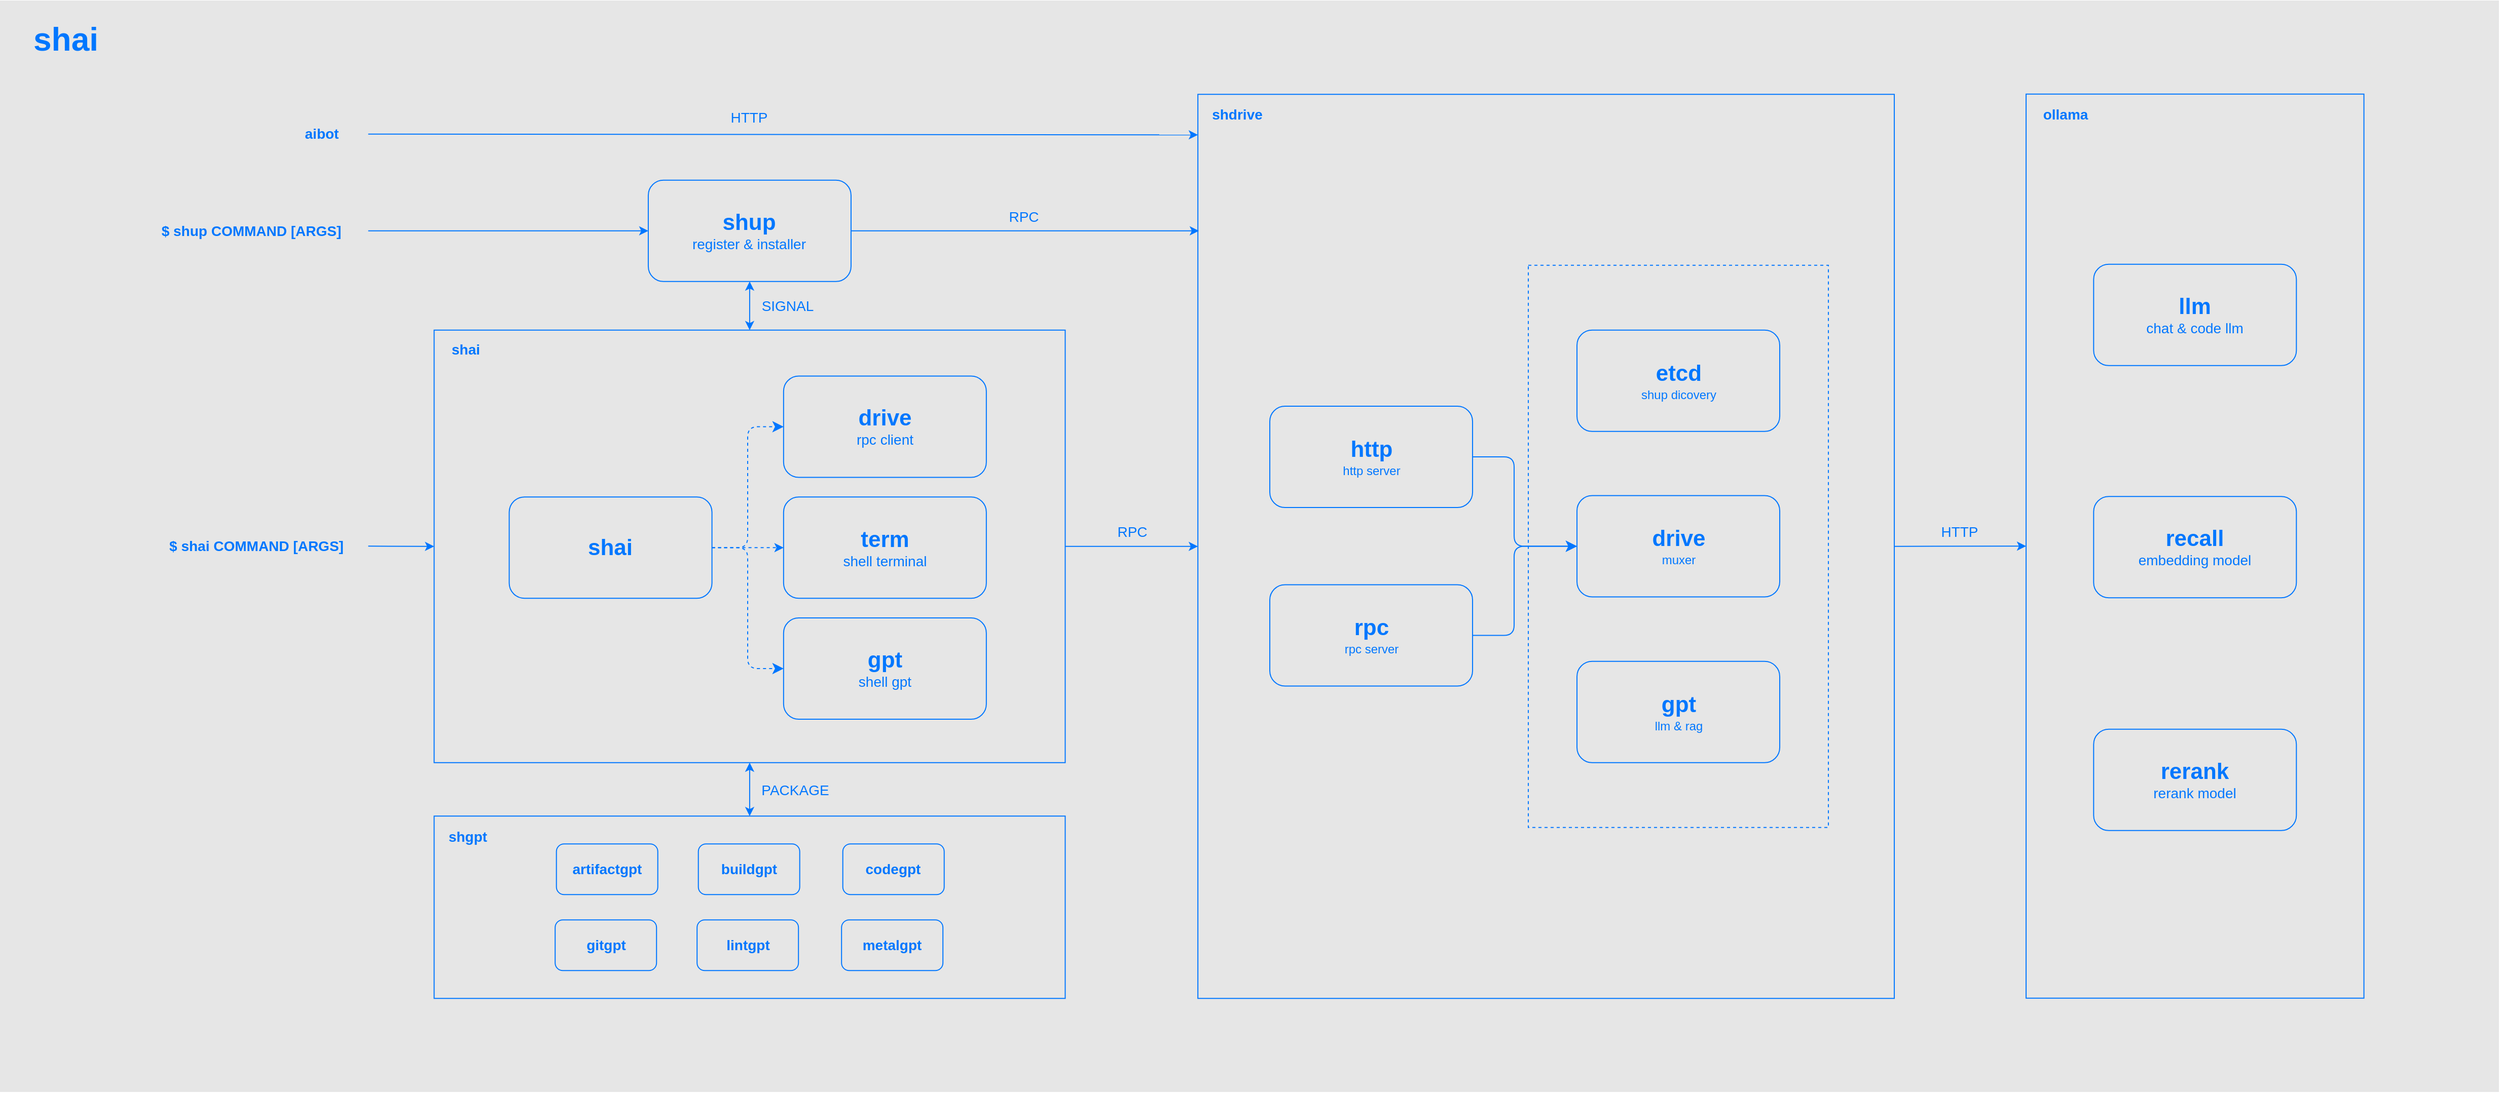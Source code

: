 <mxfile scale="2" border="0">
    <diagram id="lRwunp---gVruRk167lT" name="Page-1">
        <mxGraphModel dx="2110" dy="817" grid="0" gridSize="10" guides="1" tooltips="1" connect="1" arrows="1" fold="1" page="1" pageScale="1" pageWidth="850" pageHeight="1100" math="0" shadow="0">
            <root>
                <mxCell id="0"/>
                <mxCell id="1" parent="0"/>
                <mxCell id="4" value="" style="rounded=0;whiteSpace=wrap;html=1;strokeColor=none;fillColor=#E6E6E6;" parent="1" vertex="1">
                    <mxGeometry x="-70" y="302.5" width="2465" height="1077.5" as="geometry"/>
                </mxCell>
                <mxCell id="15" value="&lt;font color=&quot;#0077ff&quot; style=&quot;&quot;&gt;&lt;br&gt;&lt;/font&gt;" style="rounded=0;whiteSpace=wrap;html=1;strokeColor=#0077FF;fillColor=none;shadow=0;" parent="1" vertex="1">
                    <mxGeometry x="1111.59" y="395.13" width="686.94" height="892.5" as="geometry"/>
                </mxCell>
                <mxCell id="82" value="" style="rounded=0;whiteSpace=wrap;html=1;fillColor=none;dashed=1;strokeColor=#0077FF;" parent="1" vertex="1">
                    <mxGeometry x="1437.53" y="563.88" width="296" height="555" as="geometry"/>
                </mxCell>
                <mxCell id="24" value="&lt;font color=&quot;#0077ff&quot; style=&quot;&quot;&gt;&lt;br&gt;&lt;/font&gt;" style="rounded=0;whiteSpace=wrap;html=1;strokeColor=#0077FF;fillColor=none;shadow=0;" parent="1" vertex="1">
                    <mxGeometry x="358.22" y="1107.63" width="622.5" height="180" as="geometry"/>
                </mxCell>
                <mxCell id="14" value="" style="rounded=0;whiteSpace=wrap;html=1;strokeColor=#0077FF;fontSize=14;fontColor=#0077FF;fillColor=none;" parent="1" vertex="1">
                    <mxGeometry x="358.22" y="627.88" width="622.5" height="427" as="geometry"/>
                </mxCell>
                <mxCell id="2" value="&lt;font color=&quot;#0077ff&quot; style=&quot;&quot;&gt;&lt;span style=&quot;font-weight: bold; font-size: 22px;&quot;&gt;shai&lt;/span&gt;&lt;br&gt;&lt;/font&gt;" style="rounded=1;whiteSpace=wrap;html=1;strokeColor=#0077FF;fillColor=none;shadow=0;" parent="1" vertex="1">
                    <mxGeometry x="432.29" y="792.62" width="200" height="100" as="geometry"/>
                </mxCell>
                <mxCell id="3" value="$&amp;nbsp;shai COMMAND [ARGS]" style="text;html=1;strokeColor=none;fillColor=none;align=center;verticalAlign=middle;whiteSpace=wrap;rounded=0;fontStyle=1;dashed=1;fontColor=#0077FF;fontSize=14;" parent="1" vertex="1">
                    <mxGeometry x="73.22" y="818.63" width="220" height="45" as="geometry"/>
                </mxCell>
                <mxCell id="5" value="$&amp;nbsp;shup COMMAND [ARGS]" style="text;html=1;strokeColor=none;fillColor=none;align=center;verticalAlign=middle;whiteSpace=wrap;rounded=0;fontStyle=1;dashed=1;fontColor=#0077FF;fontSize=14;" parent="1" vertex="1">
                    <mxGeometry x="63.22" y="507.38" width="230" height="45" as="geometry"/>
                </mxCell>
                <mxCell id="6" value="" style="endArrow=classic;html=1;fontSize=14;fontColor=#0077FF;entryX=0;entryY=0.5;entryDx=0;entryDy=0;exitX=1;exitY=0.5;exitDx=0;exitDy=0;strokeColor=#0077FF;" parent="1" source="3" target="14" edge="1">
                    <mxGeometry width="50" height="50" relative="1" as="geometry">
                        <mxPoint x="693.22" y="810.13" as="sourcePoint"/>
                        <mxPoint x="743.22" y="760.13" as="targetPoint"/>
                    </mxGeometry>
                </mxCell>
                <mxCell id="7" value="&lt;font color=&quot;#0077ff&quot; style=&quot;&quot;&gt;&lt;span style=&quot;font-weight: bold; font-size: 22px;&quot;&gt;shup&lt;/span&gt;&lt;br&gt;&lt;font style=&quot;font-size: 14px;&quot;&gt;register &amp;amp; installer&lt;/font&gt;&lt;br&gt;&lt;/font&gt;" style="rounded=1;whiteSpace=wrap;html=1;strokeColor=#0077FF;fillColor=none;shadow=0;" parent="1" vertex="1">
                    <mxGeometry x="569.47" y="479.88" width="200" height="100" as="geometry"/>
                </mxCell>
                <mxCell id="9" value="&lt;span style=&quot;border-color: var(--border-color); color: rgb(0, 119, 255); font-weight: bold; font-size: 22px;&quot;&gt;drive&lt;/span&gt;&lt;br style=&quot;border-color: var(--border-color); color: rgb(0, 119, 255);&quot;&gt;&lt;font color=&quot;#0077ff&quot; style=&quot;&quot;&gt;&lt;span style=&quot;font-size: 14px;&quot;&gt;rpc client&lt;/span&gt;&lt;br&gt;&lt;/font&gt;" style="rounded=1;whiteSpace=wrap;html=1;strokeColor=#0077FF;fillColor=none;shadow=0;" parent="1" vertex="1">
                    <mxGeometry x="702.92" y="673.25" width="200" height="100" as="geometry"/>
                </mxCell>
                <mxCell id="12" value="" style="endArrow=classic;html=1;fontSize=14;fontColor=#0077FF;entryX=0;entryY=0.5;entryDx=0;entryDy=0;exitX=1;exitY=0.5;exitDx=0;exitDy=0;strokeColor=#0077FF;" parent="1" source="5" target="7" edge="1">
                    <mxGeometry width="50" height="50" relative="1" as="geometry">
                        <mxPoint x="293.22" y="532.38" as="sourcePoint"/>
                        <mxPoint x="403.22" y="357.38" as="targetPoint"/>
                    </mxGeometry>
                </mxCell>
                <mxCell id="23" value="" style="endArrow=classic;html=1;fontSize=14;fontColor=#0077FF;exitX=1;exitY=0.5;exitDx=0;exitDy=0;strokeColor=#0077FF;entryX=0;entryY=0.5;entryDx=0;entryDy=0;" parent="1" source="15" target="65" edge="1">
                    <mxGeometry width="50" height="50" relative="1" as="geometry">
                        <mxPoint x="1365.97" y="881.13" as="sourcePoint"/>
                        <mxPoint x="1470.72" y="875.13" as="targetPoint"/>
                    </mxGeometry>
                </mxCell>
                <mxCell id="25" value="&lt;font color=&quot;#0077ff&quot; style=&quot;&quot;&gt;&lt;b style=&quot;&quot;&gt;&lt;font style=&quot;font-size: 14px;&quot;&gt;artifactgpt&lt;/font&gt;&lt;/b&gt;&lt;br&gt;&lt;/font&gt;" style="rounded=1;whiteSpace=wrap;html=1;strokeColor=#0077FF;fillColor=none;shadow=0;" parent="1" vertex="1">
                    <mxGeometry x="478.85" y="1135.13" width="100" height="50" as="geometry"/>
                </mxCell>
                <mxCell id="26" value="&lt;font color=&quot;#0077ff&quot; style=&quot;&quot;&gt;&lt;b style=&quot;&quot;&gt;&lt;font style=&quot;font-size: 14px;&quot;&gt;buildgpt&lt;/font&gt;&lt;/b&gt;&lt;br&gt;&lt;/font&gt;" style="rounded=1;whiteSpace=wrap;html=1;strokeColor=#0077FF;fillColor=none;shadow=0;" parent="1" vertex="1">
                    <mxGeometry x="618.85" y="1135.13" width="100" height="50" as="geometry"/>
                </mxCell>
                <mxCell id="27" value="&lt;font color=&quot;#0077ff&quot; style=&quot;&quot;&gt;&lt;b style=&quot;&quot;&gt;&lt;font style=&quot;font-size: 14px;&quot;&gt;codegpt&lt;/font&gt;&lt;/b&gt;&lt;br&gt;&lt;/font&gt;" style="rounded=1;whiteSpace=wrap;html=1;strokeColor=#0077FF;fillColor=none;shadow=0;" parent="1" vertex="1">
                    <mxGeometry x="761.35" y="1135.13" width="100" height="50" as="geometry"/>
                </mxCell>
                <mxCell id="28" value="&lt;font color=&quot;#0077ff&quot; style=&quot;&quot;&gt;&lt;b style=&quot;&quot;&gt;&lt;font style=&quot;font-size: 14px;&quot;&gt;gitgpt&lt;/font&gt;&lt;/b&gt;&lt;br&gt;&lt;/font&gt;" style="rounded=1;whiteSpace=wrap;html=1;strokeColor=#0077FF;fillColor=none;shadow=0;" parent="1" vertex="1">
                    <mxGeometry x="477.6" y="1210.13" width="100" height="50" as="geometry"/>
                </mxCell>
                <mxCell id="29" value="&lt;font color=&quot;#0077ff&quot; style=&quot;&quot;&gt;&lt;b style=&quot;&quot;&gt;&lt;font style=&quot;font-size: 14px;&quot;&gt;lintgpt&lt;/font&gt;&lt;/b&gt;&lt;br&gt;&lt;/font&gt;" style="rounded=1;whiteSpace=wrap;html=1;strokeColor=#0077FF;fillColor=none;shadow=0;" parent="1" vertex="1">
                    <mxGeometry x="617.6" y="1210.13" width="100" height="50" as="geometry"/>
                </mxCell>
                <mxCell id="30" value="&lt;font color=&quot;#0077ff&quot; style=&quot;&quot;&gt;&lt;b style=&quot;&quot;&gt;&lt;font style=&quot;font-size: 14px;&quot;&gt;metalgpt&lt;/font&gt;&lt;/b&gt;&lt;br&gt;&lt;/font&gt;" style="rounded=1;whiteSpace=wrap;html=1;strokeColor=#0077FF;fillColor=none;shadow=0;" parent="1" vertex="1">
                    <mxGeometry x="760.1" y="1210.13" width="100" height="50" as="geometry"/>
                </mxCell>
                <mxCell id="33" value="shgpt" style="text;strokeColor=none;fillColor=none;html=1;fontSize=14;fontStyle=1;verticalAlign=middle;align=center;rounded=0;shadow=0;fontColor=#0077FF;" parent="1" vertex="1">
                    <mxGeometry x="358.22" y="1107.63" width="65" height="40" as="geometry"/>
                </mxCell>
                <mxCell id="34" value="shai" style="text;strokeColor=none;fillColor=none;html=1;fontSize=14;fontStyle=1;verticalAlign=middle;align=center;rounded=0;shadow=0;fontColor=#0077FF;" parent="1" vertex="1">
                    <mxGeometry x="358.22" y="626.63" width="62.5" height="40" as="geometry"/>
                </mxCell>
                <mxCell id="35" value="shdrive" style="text;strokeColor=none;fillColor=none;html=1;fontSize=14;fontStyle=1;verticalAlign=middle;align=center;rounded=0;shadow=0;fontColor=#0077FF;" parent="1" vertex="1">
                    <mxGeometry x="1111.59" y="395.13" width="77.5" height="40" as="geometry"/>
                </mxCell>
                <mxCell id="37" value="&lt;font color=&quot;#0077ff&quot; style=&quot;&quot;&gt;&lt;span style=&quot;font-weight: bold; font-size: 22px;&quot;&gt;gpt&lt;/span&gt;&lt;br&gt;&lt;font style=&quot;font-size: 14px;&quot;&gt;shell gpt&lt;/font&gt;&lt;br&gt;&lt;/font&gt;" style="rounded=1;whiteSpace=wrap;html=1;strokeColor=#0077FF;fillColor=none;shadow=0;" parent="1" vertex="1">
                    <mxGeometry x="702.92" y="912" width="200" height="100" as="geometry"/>
                </mxCell>
                <mxCell id="38" value="" style="edgeStyle=elbowEdgeStyle;elbow=horizontal;endArrow=classic;html=1;rounded=1;endSize=8;startSize=8;dashed=1;strokeColor=#0077FF;exitX=1;exitY=0.5;exitDx=0;exitDy=0;entryX=0;entryY=0.5;entryDx=0;entryDy=0;" parent="1" source="2" target="9" edge="1">
                    <mxGeometry width="50" height="50" relative="1" as="geometry">
                        <mxPoint x="993.54" y="1017.62" as="sourcePoint"/>
                        <mxPoint x="1043.54" y="967.62" as="targetPoint"/>
                    </mxGeometry>
                </mxCell>
                <mxCell id="39" value="" style="edgeStyle=elbowEdgeStyle;elbow=horizontal;endArrow=classic;html=1;rounded=1;endSize=8;startSize=8;dashed=1;strokeColor=#0077FF;exitX=1;exitY=0.5;exitDx=0;exitDy=0;entryX=0;entryY=0.5;entryDx=0;entryDy=0;" parent="1" source="2" target="37" edge="1">
                    <mxGeometry width="50" height="50" relative="1" as="geometry">
                        <mxPoint x="642.29" y="841.37" as="sourcePoint"/>
                        <mxPoint x="702.29" y="766.37" as="targetPoint"/>
                    </mxGeometry>
                </mxCell>
                <mxCell id="41" value="" style="endArrow=classic;startArrow=classic;html=1;rounded=1;strokeColor=#0077FF;entryX=0.5;entryY=0;entryDx=0;entryDy=0;exitX=0.5;exitY=1;exitDx=0;exitDy=0;" parent="1" source="7" target="14" edge="1">
                    <mxGeometry width="50" height="50" relative="1" as="geometry">
                        <mxPoint x="870.72" y="937.63" as="sourcePoint"/>
                        <mxPoint x="920.72" y="887.63" as="targetPoint"/>
                    </mxGeometry>
                </mxCell>
                <mxCell id="42" value="" style="endArrow=classic;startArrow=classic;html=1;rounded=1;strokeColor=#0077FF;entryX=0.5;entryY=0;entryDx=0;entryDy=0;exitX=0.5;exitY=1;exitDx=0;exitDy=0;" parent="1" source="14" target="24" edge="1">
                    <mxGeometry width="50" height="50" relative="1" as="geometry">
                        <mxPoint x="679.47" y="582.63" as="sourcePoint"/>
                        <mxPoint x="679.47" y="662.63" as="targetPoint"/>
                    </mxGeometry>
                </mxCell>
                <mxCell id="43" value="shai" style="text;html=1;strokeColor=none;fillColor=none;align=center;verticalAlign=middle;whiteSpace=wrap;rounded=0;fontSize=32;fontStyle=1;fontColor=#0077FF;" parent="1" vertex="1">
                    <mxGeometry x="-70" y="302.5" width="130" height="77.5" as="geometry"/>
                </mxCell>
                <mxCell id="44" value="&lt;span style=&quot;border-color: var(--border-color); color: rgb(0, 119, 255); font-weight: bold; font-size: 22px;&quot;&gt;term&lt;/span&gt;&lt;br style=&quot;border-color: var(--border-color); color: rgb(0, 119, 255);&quot;&gt;&lt;font style=&quot;border-color: var(--border-color); color: rgb(0, 119, 255); font-size: 14px;&quot;&gt;shell terminal&lt;/font&gt;&lt;font color=&quot;#0077ff&quot; style=&quot;&quot;&gt;&lt;br&gt;&lt;/font&gt;" style="rounded=1;whiteSpace=wrap;html=1;strokeColor=#0077FF;fillColor=none;shadow=0;" parent="1" vertex="1">
                    <mxGeometry x="702.92" y="792.62" width="200" height="100" as="geometry"/>
                </mxCell>
                <mxCell id="45" value="" style="endArrow=classic;html=1;fontSize=14;fontColor=#0077FF;entryX=0;entryY=0.5;entryDx=0;entryDy=0;exitX=1;exitY=0.5;exitDx=0;exitDy=0;strokeColor=#0077FF;dashed=1;" parent="1" source="2" target="44" edge="1">
                    <mxGeometry width="50" height="50" relative="1" as="geometry">
                        <mxPoint x="296.04" y="852.62" as="sourcePoint"/>
                        <mxPoint x="361.04" y="852.62" as="targetPoint"/>
                    </mxGeometry>
                </mxCell>
                <mxCell id="46" value="&lt;span style=&quot;color: rgb(0, 119, 255); font-size: 14px;&quot;&gt;SIGNAL&lt;/span&gt;" style="text;html=1;strokeColor=none;fillColor=none;align=center;verticalAlign=middle;whiteSpace=wrap;rounded=0;" parent="1" vertex="1">
                    <mxGeometry x="669.97" y="588.88" width="74" height="30" as="geometry"/>
                </mxCell>
                <mxCell id="49" value="&lt;span style=&quot;color: rgb(0, 119, 255); font-size: 14px;&quot;&gt;PACKAGE&lt;/span&gt;" style="text;html=1;strokeColor=none;fillColor=none;align=center;verticalAlign=middle;whiteSpace=wrap;rounded=0;" parent="1" vertex="1">
                    <mxGeometry x="669.97" y="1066.63" width="89" height="30" as="geometry"/>
                </mxCell>
                <mxCell id="50" value="&lt;span style=&quot;color: rgb(0, 119, 255); font-size: 14px;&quot;&gt;HTTP&lt;/span&gt;" style="text;html=1;strokeColor=none;fillColor=none;align=center;verticalAlign=middle;whiteSpace=wrap;rounded=0;" parent="1" vertex="1">
                    <mxGeometry x="1826" y="811.88" width="74" height="30" as="geometry"/>
                </mxCell>
                <mxCell id="48" value="&lt;span style=&quot;color: rgb(0, 119, 255); font-size: 14px;&quot;&gt;RPC&lt;/span&gt;" style="text;html=1;strokeColor=none;fillColor=none;align=center;verticalAlign=middle;whiteSpace=wrap;rounded=0;" parent="1" vertex="1">
                    <mxGeometry x="1009.59" y="811.88" width="74" height="30" as="geometry"/>
                </mxCell>
                <mxCell id="62" value="&lt;span style=&quot;border-color: var(--border-color); color: rgb(0, 119, 255); font-weight: bold; font-size: 22px;&quot;&gt;etcd&lt;br&gt;&lt;/span&gt;&lt;font color=&quot;#0077ff&quot; style=&quot;&quot;&gt;shup dicovery&lt;br&gt;&lt;/font&gt;" style="rounded=1;whiteSpace=wrap;html=1;strokeColor=#0077FF;fillColor=none;shadow=0;" parent="1" vertex="1">
                    <mxGeometry x="1485.53" y="627.88" width="200" height="100" as="geometry"/>
                </mxCell>
                <mxCell id="63" value="&lt;span style=&quot;border-color: var(--border-color); color: rgb(0, 119, 255); font-weight: bold; font-size: 22px;&quot;&gt;gpt&lt;br&gt;&lt;/span&gt;&lt;font color=&quot;#0077ff&quot; style=&quot;&quot;&gt;llm &amp;amp; rag&lt;br&gt;&lt;/font&gt;" style="rounded=1;whiteSpace=wrap;html=1;strokeColor=#0077FF;fillColor=none;shadow=0;" parent="1" vertex="1">
                    <mxGeometry x="1485.53" y="954.88" width="200" height="100" as="geometry"/>
                </mxCell>
                <mxCell id="64" value="&lt;span style=&quot;border-color: var(--border-color); color: rgb(0, 119, 255); font-weight: bold; font-size: 22px;&quot;&gt;drive&lt;br&gt;&lt;/span&gt;&lt;font color=&quot;#0077ff&quot; style=&quot;&quot;&gt;muxer&lt;br&gt;&lt;/font&gt;" style="rounded=1;whiteSpace=wrap;html=1;strokeColor=#0077FF;fillColor=none;shadow=0;" parent="1" vertex="1">
                    <mxGeometry x="1485.53" y="791.25" width="200" height="100" as="geometry"/>
                </mxCell>
                <mxCell id="65" value="&lt;font color=&quot;#0077ff&quot; style=&quot;&quot;&gt;&lt;br&gt;&lt;/font&gt;" style="rounded=0;whiteSpace=wrap;html=1;strokeColor=#0077FF;fillColor=none;shadow=0;" parent="1" vertex="1">
                    <mxGeometry x="1928.53" y="394.88" width="333.25" height="892.5" as="geometry"/>
                </mxCell>
                <mxCell id="66" value="ollama" style="text;strokeColor=none;fillColor=none;html=1;fontSize=14;fontStyle=1;verticalAlign=middle;align=center;rounded=0;shadow=0;fontColor=#0077FF;" parent="1" vertex="1">
                    <mxGeometry x="1928.53" y="394.88" width="77.5" height="40" as="geometry"/>
                </mxCell>
                <mxCell id="67" value="&lt;span style=&quot;border-color: var(--border-color); color: rgb(0, 119, 255); font-weight: bold; font-size: 22px;&quot;&gt;llm&lt;/span&gt;&lt;br style=&quot;border-color: var(--border-color); color: rgb(0, 119, 255);&quot;&gt;&lt;font style=&quot;border-color: var(--border-color); color: rgb(0, 119, 255); font-size: 14px;&quot;&gt;chat &amp;amp; code llm&lt;/font&gt;&lt;font color=&quot;#0077ff&quot; style=&quot;&quot;&gt;&lt;br&gt;&lt;/font&gt;" style="rounded=1;whiteSpace=wrap;html=1;strokeColor=#0077FF;fillColor=none;shadow=0;" parent="1" vertex="1">
                    <mxGeometry x="1995.16" y="562.88" width="200" height="100" as="geometry"/>
                </mxCell>
                <mxCell id="68" value="&lt;span style=&quot;border-color: var(--border-color); color: rgb(0, 119, 255); font-weight: bold; font-size: 22px;&quot;&gt;recall&lt;/span&gt;&lt;br style=&quot;border-color: var(--border-color); color: rgb(0, 119, 255);&quot;&gt;&lt;font style=&quot;border-color: var(--border-color); color: rgb(0, 119, 255); font-size: 14px;&quot;&gt;embedding model&lt;/font&gt;&lt;font color=&quot;#0077ff&quot; style=&quot;&quot;&gt;&lt;br&gt;&lt;/font&gt;" style="rounded=1;whiteSpace=wrap;html=1;strokeColor=#0077FF;fillColor=none;shadow=0;" parent="1" vertex="1">
                    <mxGeometry x="1995.16" y="792.13" width="200" height="100" as="geometry"/>
                </mxCell>
                <mxCell id="69" value="&lt;span style=&quot;border-color: var(--border-color); color: rgb(0, 119, 255); font-weight: bold; font-size: 22px;&quot;&gt;rerank&lt;/span&gt;&lt;br style=&quot;border-color: var(--border-color); color: rgb(0, 119, 255);&quot;&gt;&lt;font style=&quot;border-color: var(--border-color); color: rgb(0, 119, 255); font-size: 14px;&quot;&gt;rerank model&lt;/font&gt;&lt;font color=&quot;#0077ff&quot; style=&quot;&quot;&gt;&lt;br&gt;&lt;/font&gt;" style="rounded=1;whiteSpace=wrap;html=1;strokeColor=#0077FF;fillColor=none;shadow=0;" parent="1" vertex="1">
                    <mxGeometry x="1995.16" y="1021.88" width="200" height="100" as="geometry"/>
                </mxCell>
                <mxCell id="70" value="" style="endArrow=classic;html=1;fontSize=14;fontColor=#0077FF;exitX=1;exitY=0.5;exitDx=0;exitDy=0;strokeColor=#0077FF;" parent="1" source="7" edge="1">
                    <mxGeometry width="50" height="50" relative="1" as="geometry">
                        <mxPoint x="769.47" y="492.13" as="sourcePoint"/>
                        <mxPoint x="1112.59" y="529.88" as="targetPoint"/>
                    </mxGeometry>
                </mxCell>
                <mxCell id="71" value="" style="endArrow=classic;html=1;fontSize=14;fontColor=#0077FF;strokeColor=#0077FF;exitX=1;exitY=0.5;exitDx=0;exitDy=0;entryX=0;entryY=0.5;entryDx=0;entryDy=0;" parent="1" source="14" target="15" edge="1">
                    <mxGeometry width="50" height="50" relative="1" as="geometry">
                        <mxPoint x="980.59" y="878.88" as="sourcePoint"/>
                        <mxPoint x="1165.72" y="878.89" as="targetPoint"/>
                    </mxGeometry>
                </mxCell>
                <mxCell id="72" value="&lt;span style=&quot;color: rgb(0, 119, 255); font-size: 14px;&quot;&gt;RPC&lt;/span&gt;" style="text;html=1;strokeColor=none;fillColor=none;align=center;verticalAlign=middle;whiteSpace=wrap;rounded=0;" parent="1" vertex="1">
                    <mxGeometry x="902.92" y="500.88" width="74" height="30" as="geometry"/>
                </mxCell>
                <mxCell id="73" value="" style="endArrow=classic;html=1;fontSize=14;fontColor=#0077FF;entryX=0;entryY=1;entryDx=0;entryDy=0;exitX=1;exitY=0.5;exitDx=0;exitDy=0;strokeColor=#0077FF;" parent="1" source="74" target="35" edge="1">
                    <mxGeometry width="50" height="50" relative="1" as="geometry">
                        <mxPoint x="518.59" y="434.22" as="sourcePoint"/>
                        <mxPoint x="794.84" y="434.22" as="targetPoint"/>
                    </mxGeometry>
                </mxCell>
                <mxCell id="74" value="aibot" style="text;html=1;strokeColor=none;fillColor=none;align=center;verticalAlign=middle;whiteSpace=wrap;rounded=0;fontStyle=1;dashed=1;fontColor=#0077FF;fontSize=14;" parent="1" vertex="1">
                    <mxGeometry x="202" y="411.88" width="91.22" height="45" as="geometry"/>
                </mxCell>
                <mxCell id="75" value="&lt;span style=&quot;color: rgb(0, 119, 255); font-size: 14px;&quot;&gt;HTTP&lt;/span&gt;" style="text;html=1;strokeColor=none;fillColor=none;align=center;verticalAlign=middle;whiteSpace=wrap;rounded=0;" parent="1" vertex="1">
                    <mxGeometry x="632.47" y="403" width="74" height="30" as="geometry"/>
                </mxCell>
                <mxCell id="80" value="&lt;font color=&quot;#0077ff&quot; style=&quot;&quot;&gt;&lt;span style=&quot;font-size: 22px;&quot;&gt;&lt;b&gt;http&lt;br&gt;&lt;/b&gt;&lt;/span&gt;http server&lt;br&gt;&lt;/font&gt;" style="rounded=1;whiteSpace=wrap;html=1;strokeColor=#0077FF;fillColor=none;shadow=0;" parent="1" vertex="1">
                    <mxGeometry x="1182.53" y="703" width="200" height="100" as="geometry"/>
                </mxCell>
                <mxCell id="81" value="&lt;font color=&quot;#0077ff&quot; style=&quot;&quot;&gt;&lt;span style=&quot;font-size: 22px;&quot;&gt;&lt;b&gt;rpc&lt;br&gt;&lt;/b&gt;&lt;/span&gt;rpc server&lt;br&gt;&lt;/font&gt;" style="rounded=1;whiteSpace=wrap;html=1;strokeColor=#0077FF;fillColor=none;shadow=0;" parent="1" vertex="1">
                    <mxGeometry x="1182.53" y="879.25" width="200" height="100" as="geometry"/>
                </mxCell>
                <mxCell id="84" value="" style="edgeStyle=elbowEdgeStyle;elbow=horizontal;endArrow=classic;html=1;rounded=1;endSize=8;startSize=8;exitX=1;exitY=0.5;exitDx=0;exitDy=0;entryX=0;entryY=0.5;entryDx=0;entryDy=0;strokeColor=#0077FF;" parent="1" source="80" target="64" edge="1">
                    <mxGeometry width="50" height="50" relative="1" as="geometry">
                        <mxPoint x="1408.53" y="938" as="sourcePoint"/>
                        <mxPoint x="1458.53" y="888" as="targetPoint"/>
                        <Array as="points">
                            <mxPoint x="1423.53" y="798"/>
                        </Array>
                    </mxGeometry>
                </mxCell>
                <mxCell id="85" value="" style="edgeStyle=elbowEdgeStyle;elbow=horizontal;endArrow=classic;html=1;rounded=1;endSize=8;startSize=8;exitX=1;exitY=0.5;exitDx=0;exitDy=0;entryX=0;entryY=0.5;entryDx=0;entryDy=0;strokeColor=#0077FF;" parent="1" source="81" target="64" edge="1">
                    <mxGeometry width="50" height="50" relative="1" as="geometry">
                        <mxPoint x="1392.53" y="763" as="sourcePoint"/>
                        <mxPoint x="1495.53" y="851.25" as="targetPoint"/>
                        <Array as="points">
                            <mxPoint x="1423.53" y="884"/>
                        </Array>
                    </mxGeometry>
                </mxCell>
            </root>
        </mxGraphModel>
    </diagram>
</mxfile>